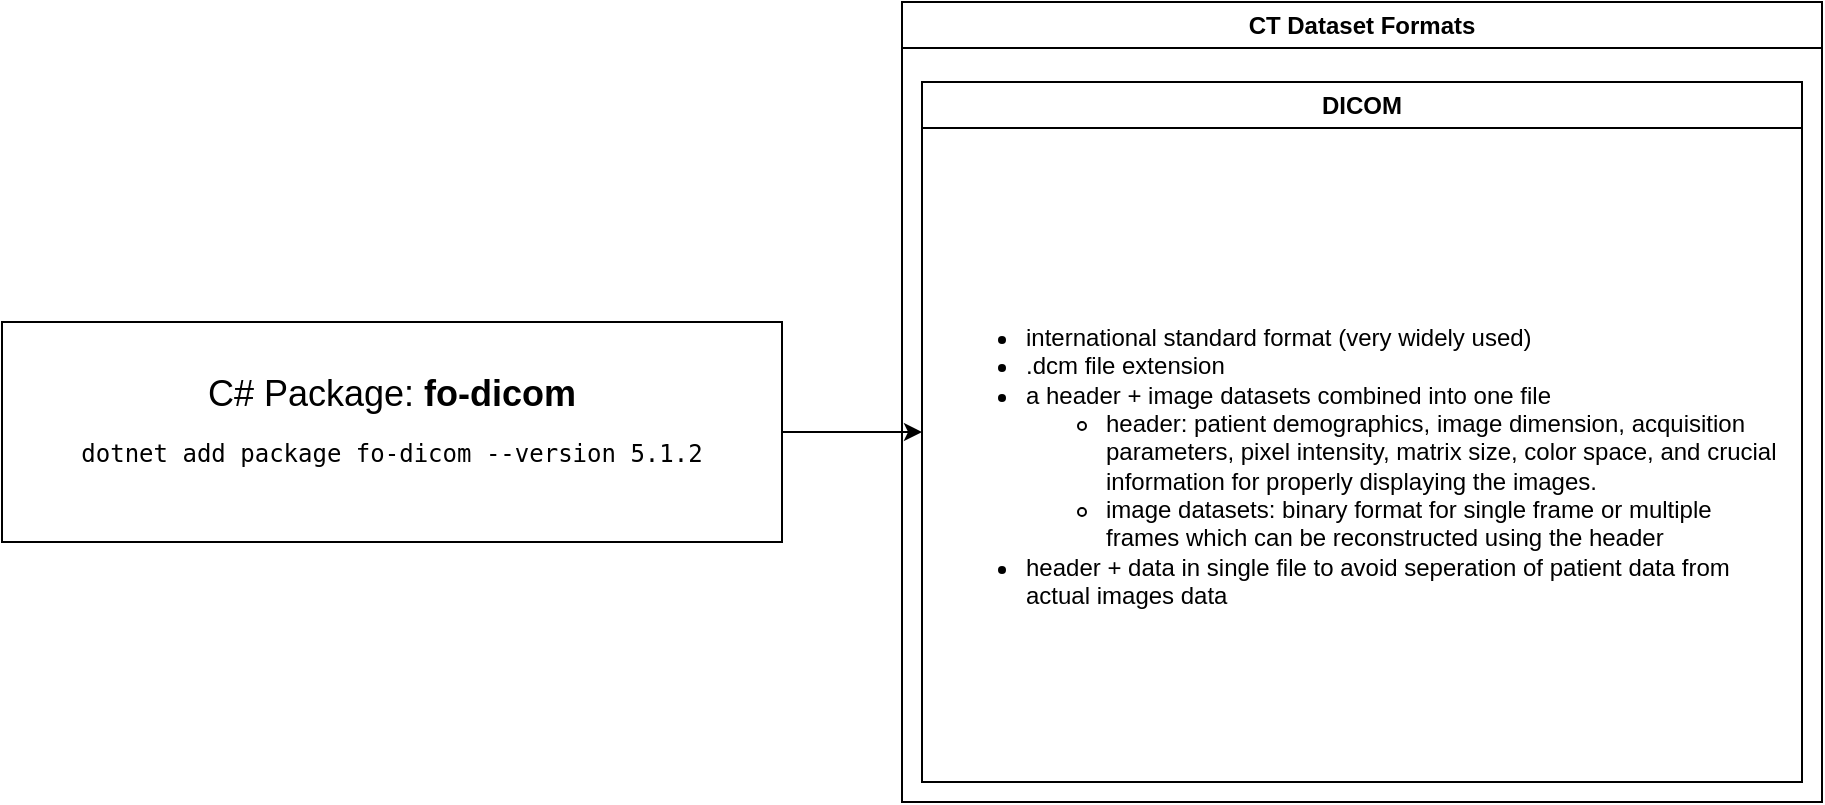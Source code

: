 <mxfile>
    <diagram id="eZ7E7CzJr8EXRD6tGukm" name="Page-1">
        <mxGraphModel dx="3400" dy="1374" grid="1" gridSize="10" guides="1" tooltips="1" connect="1" arrows="1" fold="1" page="1" pageScale="1" pageWidth="850" pageHeight="1100" math="0" shadow="0">
            <root>
                <mxCell id="0"/>
                <mxCell id="1" parent="0"/>
                <mxCell id="13" value="CT Dataset Formats" style="swimlane;whiteSpace=wrap;html=1;" parent="1" vertex="1">
                    <mxGeometry x="-360" y="30" width="460" height="400" as="geometry"/>
                </mxCell>
                <mxCell id="10" value="DICOM" style="swimlane;whiteSpace=wrap;html=1;" parent="13" vertex="1">
                    <mxGeometry x="10" y="40" width="440" height="350" as="geometry"/>
                </mxCell>
                <mxCell id="14" value="&lt;div&gt;&amp;nbsp;&lt;/div&gt;&lt;ul&gt;&lt;li&gt;international standard format (very widely used)&lt;/li&gt;&lt;li&gt;.dcm file extension&lt;/li&gt;&lt;li&gt;a header + image datasets combined into one file&lt;br&gt;&lt;/li&gt;&lt;ul&gt;&lt;li&gt;header: patient demographics, image dimension, acquisition parameters, pixel intensity, matrix size, color space, and crucial information for properly displaying the images.&lt;/li&gt;&lt;li&gt;image datasets: binary format for single frame or multiple frames which can be reconstructed using the header&lt;/li&gt;&lt;/ul&gt;&lt;li&gt;header + data in single file to avoid seperation of patient data from actual images data&lt;/li&gt;&lt;/ul&gt;" style="text;strokeColor=none;fillColor=none;html=1;whiteSpace=wrap;verticalAlign=middle;overflow=hidden;" parent="10" vertex="1">
                    <mxGeometry x="10" y="30" width="420" height="310" as="geometry"/>
                </mxCell>
                <mxCell id="17" style="edgeStyle=none;html=1;entryX=0;entryY=0.5;entryDx=0;entryDy=0;fontSize=18;" edge="1" parent="1" source="16" target="10">
                    <mxGeometry relative="1" as="geometry"/>
                </mxCell>
                <mxCell id="16" value="&lt;font style=&quot;font-size: 18px;&quot;&gt;&lt;font style=&quot;&quot;&gt;C# Package:&amp;nbsp;&lt;/font&gt;&lt;span style=&quot;background-color: initial;&quot;&gt;&lt;b&gt;fo-dicom&lt;/b&gt;&lt;br&gt;&lt;/span&gt;&lt;/font&gt;&lt;pre id=&quot;dotnet-cli-text&quot; class=&quot;install-script&quot;&gt;&lt;span class=&quot;install-command-row&quot;&gt;dotnet add package fo-dicom --version 5.1.2&lt;/span&gt;&lt;/pre&gt;" style="rounded=0;whiteSpace=wrap;html=1;" parent="1" vertex="1">
                    <mxGeometry x="-810" y="190" width="390" height="110" as="geometry"/>
                </mxCell>
            </root>
        </mxGraphModel>
    </diagram>
</mxfile>